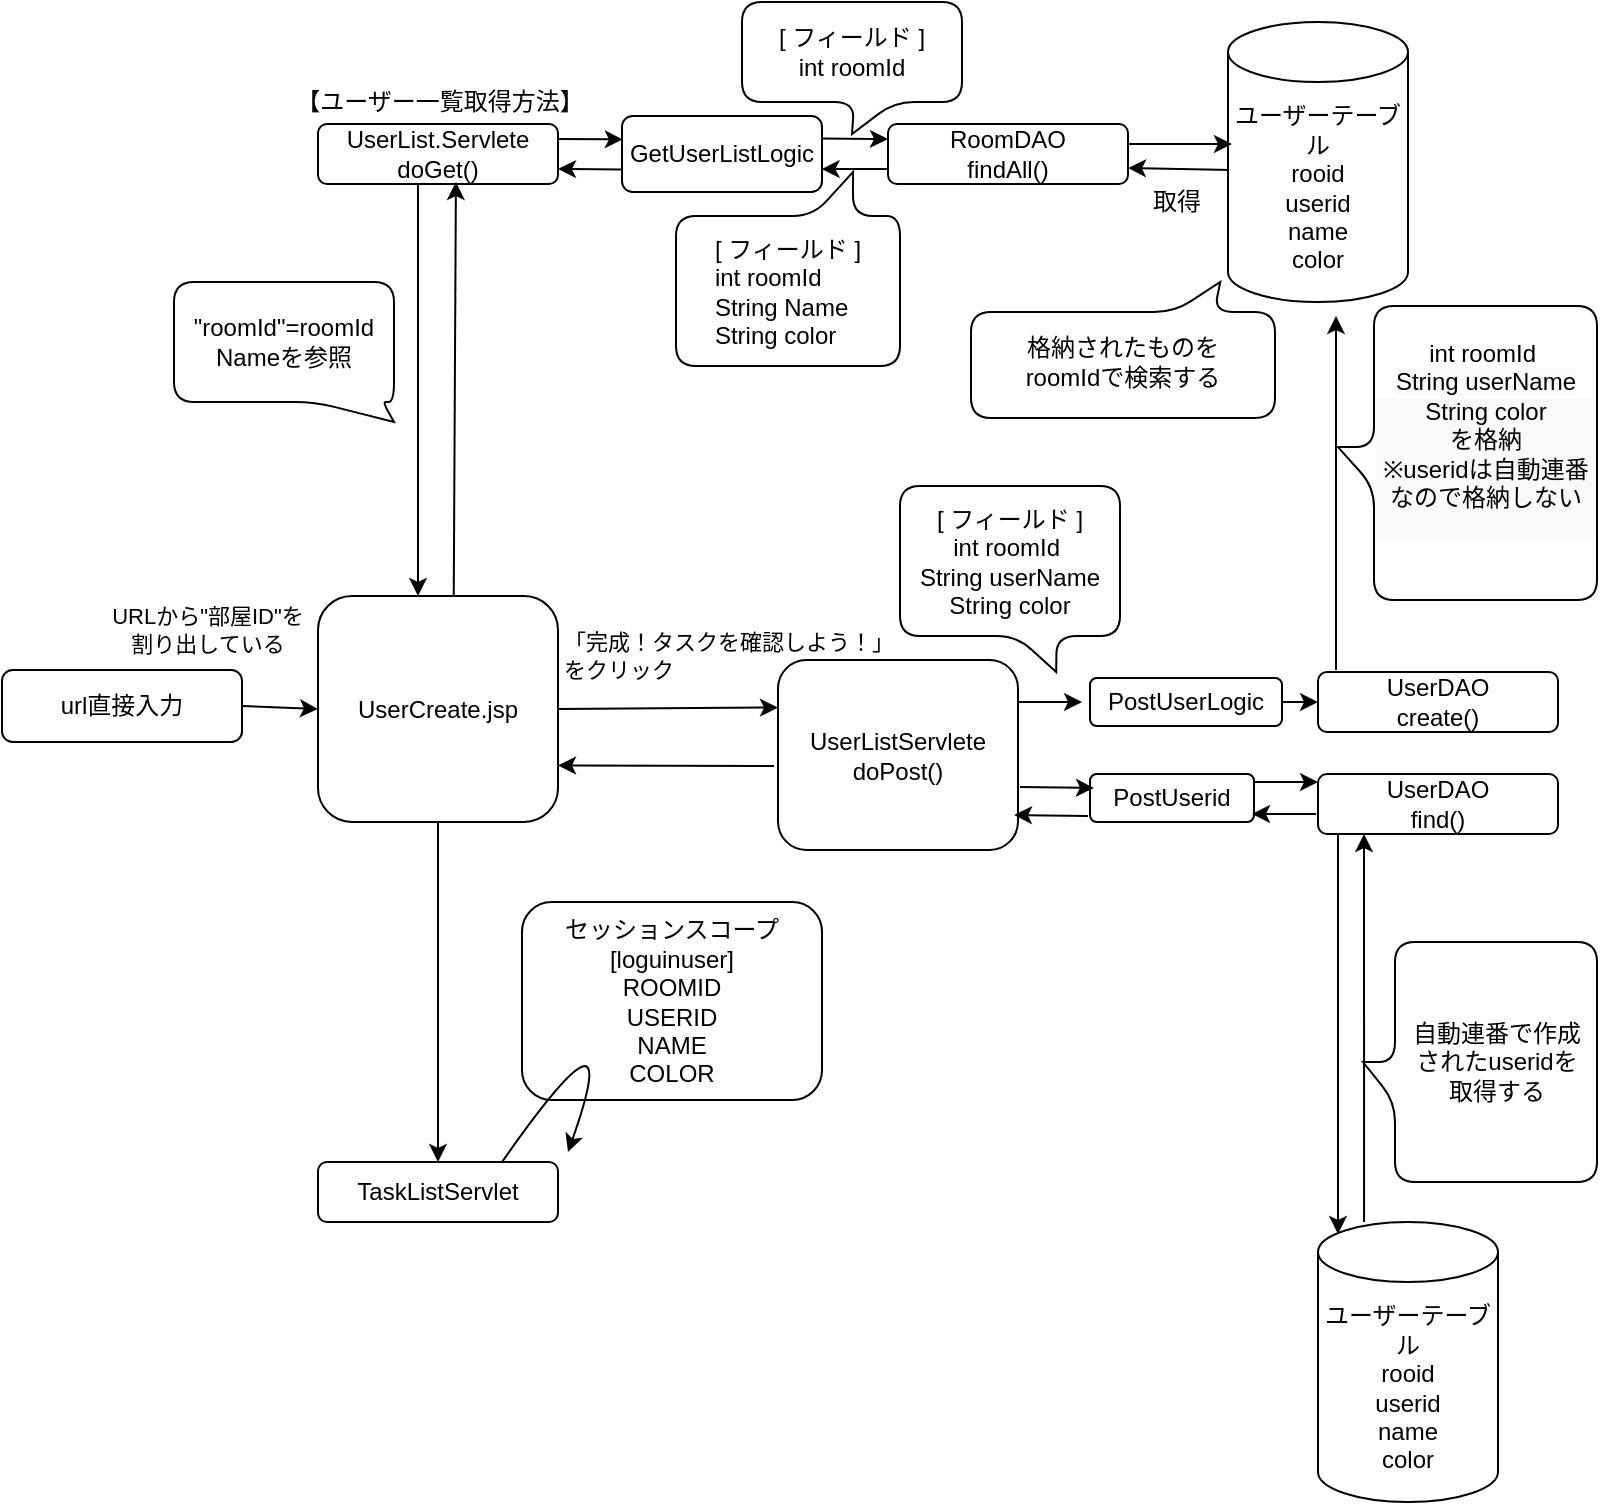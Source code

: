 <mxfile version="15.8.4" type="device"><diagram id="og8jgkJyTV0wIJ1lYBQK" name="Page-1"><mxGraphModel dx="868" dy="450" grid="1" gridSize="10" guides="1" tooltips="1" connect="1" arrows="1" fold="1" page="1" pageScale="1" pageWidth="827" pageHeight="1169" math="0" shadow="0"><root><mxCell id="0"/><mxCell id="1" parent="0"/><mxCell id="OV-c2eTKeG6n171GLp07-20" value="" style="endArrow=classic;html=1;rounded=0;exitX=0.075;exitY=-0.033;exitDx=0;exitDy=0;exitPerimeter=0;" edge="1" parent="1"><mxGeometry x="99" y="323" width="50" height="50" as="geometry"><mxPoint x="692" y="493" as="sourcePoint"/><mxPoint x="692" y="696" as="targetPoint"/></mxGeometry></mxCell><mxCell id="YQHPp7FEoJ7Yi6cuuBHC-59" value="" style="endArrow=classic;html=1;rounded=0;entryX=0.021;entryY=0.5;entryDx=0;entryDy=0;entryPerimeter=0;" parent="1" edge="1"><mxGeometry x="165" y="119" width="50" height="50" as="geometry"><mxPoint x="524" y="430" as="sourcePoint"/><mxPoint x="564.016" y="430" as="targetPoint"/></mxGeometry></mxCell><mxCell id="YQHPp7FEoJ7Yi6cuuBHC-62" value="" style="endArrow=classic;html=1;rounded=0;entryX=0;entryY=0.5;entryDx=0;entryDy=0;" parent="1" target="YQHPp7FEoJ7Yi6cuuBHC-53" edge="1"><mxGeometry x="171" y="119" width="50" height="50" as="geometry"><mxPoint x="650" y="430" as="sourcePoint"/><mxPoint x="693" y="427" as="targetPoint"/></mxGeometry></mxCell><mxCell id="oFdulmcrF5J3TAWayrse-9" value="" style="endArrow=classic;html=1;rounded=0;exitX=0.022;exitY=0.557;exitDx=0;exitDy=0;exitPerimeter=0;" parent="1" edge="1"><mxGeometry width="50" height="50" relative="1" as="geometry"><mxPoint x="638.98" y="163.98" as="sourcePoint"/><mxPoint x="587" y="163" as="targetPoint"/></mxGeometry></mxCell><mxCell id="YQHPp7FEoJ7Yi6cuuBHC-3" value="ユーザーテーブル&lt;br style=&quot;font-size: 12px;&quot;&gt;rooid&lt;br style=&quot;font-size: 12px;&quot;&gt;userid&lt;br style=&quot;font-size: 12px;&quot;&gt;name&lt;br style=&quot;font-size: 12px;&quot;&gt;color" style="shape=cylinder3;whiteSpace=wrap;html=1;boundedLbl=1;backgroundOutline=1;size=15;fontSize=12;" parent="1" vertex="1"><mxGeometry x="637" y="90" width="90" height="140" as="geometry"/></mxCell><mxCell id="YQHPp7FEoJ7Yi6cuuBHC-7" value="&lt;span&gt;UserList.Servlete&lt;/span&gt;&lt;br&gt;&lt;span&gt;doGet()&lt;/span&gt;" style="rounded=1;whiteSpace=wrap;html=1;" parent="1" vertex="1"><mxGeometry x="182" y="141" width="120" height="30" as="geometry"/></mxCell><mxCell id="YQHPp7FEoJ7Yi6cuuBHC-11" value="RoomDAO&lt;br&gt;findAll()" style="rounded=1;whiteSpace=wrap;html=1;" parent="1" vertex="1"><mxGeometry x="467" y="141" width="120" height="30" as="geometry"/></mxCell><mxCell id="YQHPp7FEoJ7Yi6cuuBHC-13" value="" style="endArrow=classic;html=1;rounded=0;exitX=0;exitY=0.75;exitDx=0;exitDy=0;entryX=0.998;entryY=0.699;entryDx=0;entryDy=0;entryPerimeter=0;" parent="1" source="YQHPp7FEoJ7Yi6cuuBHC-11" target="oFdulmcrF5J3TAWayrse-14" edge="1"><mxGeometry x="98" y="65" width="50" height="50" as="geometry"><mxPoint x="302" y="7" as="sourcePoint"/><mxPoint x="400" y="166" as="targetPoint"/></mxGeometry></mxCell><mxCell id="YQHPp7FEoJ7Yi6cuuBHC-25" value="" style="endArrow=classic;html=1;rounded=0;entryX=0;entryY=0.25;entryDx=0;entryDy=0;exitX=0.997;exitY=0.297;exitDx=0;exitDy=0;exitPerimeter=0;" parent="1" source="oFdulmcrF5J3TAWayrse-14" target="YQHPp7FEoJ7Yi6cuuBHC-11" edge="1"><mxGeometry x="98" y="65" width="50" height="50" as="geometry"><mxPoint x="400" y="151" as="sourcePoint"/><mxPoint x="352" y="-43" as="targetPoint"/></mxGeometry></mxCell><mxCell id="YQHPp7FEoJ7Yi6cuuBHC-26" value="[ フィールド ]&lt;br&gt;int roomId" style="shape=callout;whiteSpace=wrap;html=1;perimeter=calloutPerimeter;rounded=1;size=16;position=0.51;" parent="1" vertex="1"><mxGeometry x="394" y="80" width="110" height="66" as="geometry"/></mxCell><mxCell id="YQHPp7FEoJ7Yi6cuuBHC-29" value="&lt;span&gt;[ フィールド ]&lt;br&gt;&lt;div style=&quot;text-align: left&quot;&gt;&lt;span&gt;int roomId&lt;/span&gt;&lt;/div&gt;&lt;/span&gt;&lt;span&gt;&lt;div style=&quot;text-align: left&quot;&gt;&lt;span&gt;String Name&lt;/span&gt;&lt;/div&gt;&lt;/span&gt;&lt;span&gt;&lt;div style=&quot;text-align: left&quot;&gt;&lt;span&gt;String color&amp;nbsp;&lt;/span&gt;&lt;/div&gt;&lt;/span&gt;" style="shape=callout;whiteSpace=wrap;html=1;perimeter=calloutPerimeter;position2=0.21;size=22;position=0.21;rotation=0;base=20;direction=west;rounded=1;" parent="1" vertex="1"><mxGeometry x="361" y="165" width="112" height="97" as="geometry"/></mxCell><mxCell id="YQHPp7FEoJ7Yi6cuuBHC-31" value="" style="shape=callout;whiteSpace=wrap;html=1;perimeter=calloutPerimeter;position2=0.18;size=15;position=0.2;rotation=-180;base=20;rounded=1;" parent="1" vertex="1"><mxGeometry x="508.5" y="220" width="152" height="68" as="geometry"/></mxCell><mxCell id="YQHPp7FEoJ7Yi6cuuBHC-32" value="&lt;span style=&quot;background-color: rgb(255 , 255 , 255)&quot;&gt;格納されたものをroomIdで検索する&lt;/span&gt;" style="text;html=1;strokeColor=none;fillColor=none;align=center;verticalAlign=middle;whiteSpace=wrap;rounded=0;" parent="1" vertex="1"><mxGeometry x="519" y="240" width="131" height="40" as="geometry"/></mxCell><mxCell id="YQHPp7FEoJ7Yi6cuuBHC-34" value="" style="endArrow=classic;html=1;rounded=0;exitX=0.5;exitY=1;exitDx=0;exitDy=0;entryX=0.5;entryY=0;entryDx=0;entryDy=0;" parent="1" edge="1"><mxGeometry x="30" y="65" width="50" height="50" as="geometry"><mxPoint x="232" y="171" as="sourcePoint"/><mxPoint x="232" y="377.0" as="targetPoint"/></mxGeometry></mxCell><mxCell id="YQHPp7FEoJ7Yi6cuuBHC-35" value="【ユーザー一覧取得方法】" style="text;html=1;strokeColor=none;fillColor=none;align=center;verticalAlign=middle;whiteSpace=wrap;rounded=0;" parent="1" vertex="1"><mxGeometry x="168" y="118" width="150" height="23" as="geometry"/></mxCell><mxCell id="YQHPp7FEoJ7Yi6cuuBHC-38" value="&quot;roomId&quot;=roomId&lt;br&gt;Nameを参照" style="shape=callout;whiteSpace=wrap;html=1;perimeter=calloutPerimeter;fontFamily=Helvetica;fontSize=12;fontColor=rgba(0, 0, 0, 1);align=center;strokeColor=rgba(0, 0, 0, 1);fillColor=rgba(255, 255, 255, 1);position2=1;base=34;rounded=1;size=10;position=0.64;" parent="1" vertex="1"><mxGeometry x="110" y="220" width="110" height="70" as="geometry"/></mxCell><mxCell id="YQHPp7FEoJ7Yi6cuuBHC-40" value="&lt;span&gt;UserCreate.jsp&lt;/span&gt;" style="rounded=1;whiteSpace=wrap;html=1;" parent="1" vertex="1"><mxGeometry x="182" y="377" width="120" height="113" as="geometry"/></mxCell><mxCell id="YQHPp7FEoJ7Yi6cuuBHC-47" value="PostUserLogic" style="rounded=1;whiteSpace=wrap;html=1;arcSize=14;" parent="1" vertex="1"><mxGeometry x="568" y="418" width="96" height="24" as="geometry"/></mxCell><mxCell id="YQHPp7FEoJ7Yi6cuuBHC-49" value="&lt;span&gt;UserListServlete&lt;/span&gt;&lt;br&gt;&lt;span&gt;doPost()&lt;/span&gt;" style="rounded=1;whiteSpace=wrap;html=1;" parent="1" vertex="1"><mxGeometry x="412" y="409" width="120" height="95" as="geometry"/></mxCell><mxCell id="YQHPp7FEoJ7Yi6cuuBHC-53" value="UserDAO&lt;br&gt;create()" style="rounded=1;whiteSpace=wrap;html=1;" parent="1" vertex="1"><mxGeometry x="682" y="415" width="120" height="30" as="geometry"/></mxCell><mxCell id="YQHPp7FEoJ7Yi6cuuBHC-63" value="[ フィールド ]&lt;br&gt;&lt;div&gt;&lt;span&gt;int roomId&lt;/span&gt;&lt;span&gt;&amp;nbsp;&lt;/span&gt;&lt;/div&gt;String&amp;nbsp;&lt;span&gt;userName&lt;/span&gt;&lt;br&gt;&lt;div&gt;&lt;span&gt;String color&lt;/span&gt;&lt;/div&gt;" style="shape=callout;whiteSpace=wrap;html=1;perimeter=calloutPerimeter;position2=0.71;align=center;rounded=1;size=18;position=0.53;" parent="1" vertex="1"><mxGeometry x="473" y="322" width="110" height="93" as="geometry"/></mxCell><mxCell id="YQHPp7FEoJ7Yi6cuuBHC-66" value="int roomId&amp;nbsp;&lt;span style=&quot;background-color: rgb(248 , 249 , 250)&quot;&gt;&lt;br&gt;&lt;/span&gt;&lt;span style=&quot;background-color: rgb(248 , 249 , 250)&quot;&gt;String&amp;nbsp;&lt;/span&gt;&lt;span style=&quot;background-color: rgb(248 , 249 , 250)&quot;&gt;userName&lt;/span&gt;&lt;br style=&quot;background-color: rgb(248 , 249 , 250)&quot;&gt;&lt;div style=&quot;background-color: rgb(248 , 249 , 250)&quot;&gt;String color&lt;/div&gt;&lt;div style=&quot;background-color: rgb(248 , 249 , 250)&quot;&gt;を格納&lt;/div&gt;&lt;div style=&quot;background-color: rgb(248 , 249 , 250)&quot;&gt;&lt;span&gt;※useridは自動連番&lt;/span&gt;&lt;span&gt;なので格納しない&lt;/span&gt;&lt;br&gt;&lt;/div&gt;&lt;div style=&quot;background-color: rgb(248 , 249 , 250)&quot;&gt;&lt;span style=&quot;color: rgba(0 , 0 , 0 , 0) ; font-family: monospace ; font-size: 0px&quot;&gt;%3CmxGraphModel%3E%3Croot%3E%3CmxCell%20id%3D%220%22%2F%3E%3CmxCell%20id%3D%221%22%20parent%3D%220%22%2F%3E%3CmxCell%20id%3D%222%22%20value%3D%22%E2%80%BBuserid%E3%81%AF%E8%87%AA%E5%8B%95%E9%80%A3%E7%95%AA%26lt%3Bbr%26gt%3B%E3%81%AA%E3%81%AE%E3%81%A7%E6%A0%BC%E7%B4%8D%E3%81%97%E3%81%A6%E3%81%84%E3%81%AA%E3%81%84%22%20style%3D%22text%3Bhtml%3D1%3Balign%3Dcenter%3BverticalAlign%3Dmiddle%3Bresizable%3D0%3Bpoints%3D%5B%5D%3Bautosize%3D1%3BstrokeColor%3Dnone%3BfillColor%3Dnone%3B%22%20vertex%3D%221%22%20parent%3D%221%22%3E%3CmxGeometry%20x%3D%22680%22%20y%3D%22377%22%20width%3D%22140%22%20height%3D%2230%22%20as%3D%22geometry%22%2F%3E%3C%2FmxCell%3E%3C%2Froot%3E%3C%2FmxGraphModel%3E&lt;/span&gt;&lt;br&gt;&lt;/div&gt;&lt;span style=&quot;color: rgba(0 , 0 , 0 , 0) ; font-family: monospace ; font-size: 0px&quot;&gt;%3CmxGraphModel%3E%3Croot%3E%3CmxCell%20id%3D%220%22%2F%3E%3CmxCell%20id%3D%221%22%20parent%3D%220%22%2F%3E%3CmxCell%20id%3D%222%22%20value%3D%22%E2%80%BBuserid%E3%81%AF%E8%87%AA%E5%8B%95%E9%80%A3%E7%95%AA%26lt%3Bbr%26gt%3B%E3%81%AA%E3%81%AE%E3%81%A7%E6%A0%BC%E7%B4%8D%E3%81%97%E3%81%A6%E3%81%84%E3%81%AA%E3%81%84%22%20style%3D%22text%3Bhtml%3D1%3Balign%3Dcenter%3BverticalAlign%3Dmiddle%3Bresizable%3D0%3Bpoints%3D%5B%5D%3Bautosize%3D1%3BstrokeColor%3Dnone%3BfillColor%3Dnone%3B%22%20vertex%3D%221%22%20parent%3D%221%22%3E%3CmxGeometry%20x%3D%22680%22%20y%3D%22377%22%20width%3D%22140%22%20height%3D%2230%22%20as%3D%22geometry%22%2F%3E%3C%2FmxCell%3E%3C%2Froot%3E%3C%2FmxGraphModel%3E&lt;/span&gt;" style="shape=callout;whiteSpace=wrap;html=1;perimeter=calloutPerimeter;position2=0.48;size=18;position=0.48;rotation=0;base=20;rounded=1;direction=south;" parent="1" vertex="1"><mxGeometry x="692" y="232" width="129.5" height="147" as="geometry"/></mxCell><mxCell id="YQHPp7FEoJ7Yi6cuuBHC-69" value="「完成！タスクを確認しよう！」&lt;br&gt;をクリック" style="text;html=1;strokeColor=none;fillColor=none;align=left;verticalAlign=middle;whiteSpace=wrap;rounded=0;fontSize=11;" parent="1" vertex="1"><mxGeometry x="303" y="395" width="230" height="23" as="geometry"/></mxCell><mxCell id="X2CT8rs_QQrOpCFwEcnK-2" style="edgeStyle=orthogonalEdgeStyle;rounded=0;orthogonalLoop=1;jettySize=auto;html=1;exitX=0.5;exitY=1;exitDx=0;exitDy=0;" parent="1" source="YQHPp7FEoJ7Yi6cuuBHC-35" target="YQHPp7FEoJ7Yi6cuuBHC-35" edge="1"><mxGeometry x="40" y="65" as="geometry"/></mxCell><mxCell id="X2CT8rs_QQrOpCFwEcnK-11" value="" style="endArrow=classic;html=1;rounded=0;exitX=1;exitY=0.5;exitDx=0;exitDy=0;entryX=0;entryY=0.25;entryDx=0;entryDy=0;" parent="1" source="YQHPp7FEoJ7Yi6cuuBHC-40" target="YQHPp7FEoJ7Yi6cuuBHC-49" edge="1"><mxGeometry x="98" y="119" width="50" height="50" as="geometry"><mxPoint x="302" y="424" as="sourcePoint"/><mxPoint x="390" y="424" as="targetPoint"/></mxGeometry></mxCell><mxCell id="X2CT8rs_QQrOpCFwEcnK-13" value="&lt;font style=&quot;font-size: 12px&quot;&gt;セッションスコープ&lt;br&gt;&lt;span style=&quot;font-family: &amp;#34;arial&amp;#34;&quot;&gt;[loguinuser]&lt;br&gt;ROOMID&lt;br&gt;&lt;/span&gt;&lt;span style=&quot;font-family: &amp;#34;arial&amp;#34;&quot;&gt;USERID&lt;br&gt;&lt;/span&gt;&lt;span style=&quot;font-family: &amp;#34;arial&amp;#34;&quot;&gt;NAME&lt;br&gt;&lt;/span&gt;&lt;span style=&quot;font-family: &amp;#34;arial&amp;#34;&quot;&gt;COLOR&lt;/span&gt;&lt;/font&gt;&lt;span style=&quot;font-family: &amp;#34;arial&amp;#34; ; font-size: 12px&quot;&gt;&lt;br style=&quot;font-size: 12px&quot;&gt;&lt;/span&gt;" style="rounded=1;whiteSpace=wrap;html=1;fontSize=12;" parent="1" vertex="1"><mxGeometry x="284" y="530" width="150" height="99" as="geometry"/></mxCell><mxCell id="X2CT8rs_QQrOpCFwEcnK-14" value="" style="endArrow=classic;html=1;rounded=0;entryX=1;entryY=0.75;entryDx=0;entryDy=0;" parent="1" target="YQHPp7FEoJ7Yi6cuuBHC-40" edge="1"><mxGeometry x="40" y="119" width="50" height="50" as="geometry"><mxPoint x="410" y="462" as="sourcePoint"/><mxPoint x="302.96" y="441.95" as="targetPoint"/></mxGeometry></mxCell><mxCell id="X2CT8rs_QQrOpCFwEcnK-3" value="url直接入力" style="rounded=1;whiteSpace=wrap;html=1;" parent="1" vertex="1"><mxGeometry x="24" y="414" width="120" height="36" as="geometry"/></mxCell><mxCell id="X2CT8rs_QQrOpCFwEcnK-4" value="" style="endArrow=classic;html=1;rounded=0;exitX=1;exitY=0.5;exitDx=0;exitDy=0;entryX=0;entryY=0.5;entryDx=0;entryDy=0;" parent="1" source="X2CT8rs_QQrOpCFwEcnK-3" target="YQHPp7FEoJ7Yi6cuuBHC-40" edge="1"><mxGeometry x="40" y="147" width="50" height="50" as="geometry"><mxPoint x="502" y="267" as="sourcePoint"/><mxPoint x="202" y="162" as="targetPoint"/></mxGeometry></mxCell><mxCell id="oFdulmcrF5J3TAWayrse-4" value="" style="endArrow=classic;html=1;rounded=0;entryX=0.658;entryY=0.967;entryDx=0;entryDy=0;entryPerimeter=0;exitX=0.649;exitY=-0.002;exitDx=0;exitDy=0;exitPerimeter=0;" parent="1" edge="1"><mxGeometry x="30" y="65" width="50" height="50" as="geometry"><mxPoint x="249.88" y="376.78" as="sourcePoint"/><mxPoint x="250.96" y="170.01" as="targetPoint"/></mxGeometry></mxCell><mxCell id="oFdulmcrF5J3TAWayrse-6" value="" style="endArrow=classic;html=1;rounded=0;exitX=0.075;exitY=-0.033;exitDx=0;exitDy=0;exitPerimeter=0;entryX=0.6;entryY=1.05;entryDx=0;entryDy=0;entryPerimeter=0;" parent="1" source="YQHPp7FEoJ7Yi6cuuBHC-53" edge="1" target="YQHPp7FEoJ7Yi6cuuBHC-3"><mxGeometry x="98" y="65" width="50" height="50" as="geometry"><mxPoint x="358" y="345" as="sourcePoint"/><mxPoint x="704" y="230" as="targetPoint"/></mxGeometry></mxCell><mxCell id="oFdulmcrF5J3TAWayrse-8" value="" style="endArrow=classic;html=1;rounded=0;entryX=0.022;entryY=0.436;entryDx=0;entryDy=0;entryPerimeter=0;" parent="1" target="YQHPp7FEoJ7Yi6cuuBHC-3" edge="1"><mxGeometry x="98" y="65" width="50" height="50" as="geometry"><mxPoint x="587" y="151" as="sourcePoint"/><mxPoint x="618" y="151" as="targetPoint"/></mxGeometry></mxCell><mxCell id="oFdulmcrF5J3TAWayrse-14" value="GetUserListLogic" style="rounded=1;whiteSpace=wrap;html=1;arcSize=14;" parent="1" vertex="1"><mxGeometry x="334" y="137" width="100" height="38" as="geometry"/></mxCell><mxCell id="oFdulmcrF5J3TAWayrse-17" value="" style="endArrow=classic;html=1;rounded=0;exitX=1;exitY=0.25;exitDx=0;exitDy=0;entryX=0.004;entryY=0.308;entryDx=0;entryDy=0;entryPerimeter=0;" parent="1" source="YQHPp7FEoJ7Yi6cuuBHC-7" target="oFdulmcrF5J3TAWayrse-14" edge="1"><mxGeometry x="108" y="75" width="50" height="50" as="geometry"><mxPoint x="410" y="159.5" as="sourcePoint"/><mxPoint x="330" y="149" as="targetPoint"/></mxGeometry></mxCell><mxCell id="oFdulmcrF5J3TAWayrse-20" value="" style="endArrow=classic;html=1;rounded=0;entryX=1;entryY=0.75;entryDx=0;entryDy=0;exitX=-0.002;exitY=0.703;exitDx=0;exitDy=0;exitPerimeter=0;" parent="1" source="oFdulmcrF5J3TAWayrse-14" target="YQHPp7FEoJ7Yi6cuuBHC-7" edge="1"><mxGeometry x="108" y="75" width="50" height="50" as="geometry"><mxPoint x="330" y="164" as="sourcePoint"/><mxPoint x="410" y="176" as="targetPoint"/></mxGeometry></mxCell><mxCell id="oFdulmcrF5J3TAWayrse-28" value="URLから&quot;部屋ID&quot;を&lt;br&gt;割り出している" style="text;html=1;strokeColor=none;fillColor=none;align=center;verticalAlign=middle;whiteSpace=wrap;rounded=0;fontSize=11;" parent="1" vertex="1"><mxGeometry x="72" y="374" width="110" height="40" as="geometry"/></mxCell><mxCell id="OV-c2eTKeG6n171GLp07-3" value="取得" style="text;html=1;align=center;verticalAlign=middle;resizable=0;points=[];autosize=1;strokeColor=none;fillColor=none;" vertex="1" parent="1"><mxGeometry x="591" y="170" width="40" height="20" as="geometry"/></mxCell><mxCell id="YQHPp7FEoJ7Yi6cuuBHC-74" value="TaskListServlet" style="rounded=1;whiteSpace=wrap;html=1;" parent="1" vertex="1"><mxGeometry x="182" y="660" width="120" height="30" as="geometry"/></mxCell><mxCell id="OV-c2eTKeG6n171GLp07-7" value="" style="endArrow=classic;html=1;fontFamily=Helvetica;fontSize=11;fontColor=rgba(0, 0, 0, 1);align=center;strokeColor=rgba(0, 0, 0, 1);" edge="1" parent="1" source="YQHPp7FEoJ7Yi6cuuBHC-40" target="YQHPp7FEoJ7Yi6cuuBHC-74"><mxGeometry x="40" y="147" width="50" height="50" as="geometry"><mxPoint x="242" y="487" as="sourcePoint"/><mxPoint x="242" y="667" as="targetPoint"/></mxGeometry></mxCell><mxCell id="OV-c2eTKeG6n171GLp07-15" value="PostUserid" style="rounded=1;whiteSpace=wrap;html=1;arcSize=14;" vertex="1" parent="1"><mxGeometry x="568" y="466" width="82" height="24" as="geometry"/></mxCell><mxCell id="OV-c2eTKeG6n171GLp07-16" value="" style="endArrow=classic;html=1;rounded=0;fontSize=12;" edge="1" parent="1"><mxGeometry width="50" height="50" relative="1" as="geometry"><mxPoint x="533" y="472.5" as="sourcePoint"/><mxPoint x="570" y="473" as="targetPoint"/></mxGeometry></mxCell><mxCell id="OV-c2eTKeG6n171GLp07-17" value="" style="endArrow=classic;html=1;rounded=0;fontSize=12;" edge="1" parent="1"><mxGeometry width="50" height="50" relative="1" as="geometry"><mxPoint x="567" y="487" as="sourcePoint"/><mxPoint x="530" y="486.5" as="targetPoint"/></mxGeometry></mxCell><mxCell id="OV-c2eTKeG6n171GLp07-18" value="UserDAO&lt;br&gt;find()" style="rounded=1;whiteSpace=wrap;html=1;" vertex="1" parent="1"><mxGeometry x="682" y="466" width="120" height="30" as="geometry"/></mxCell><mxCell id="OV-c2eTKeG6n171GLp07-19" value="ユーザーテーブル&lt;br style=&quot;font-size: 12px;&quot;&gt;rooid&lt;br style=&quot;font-size: 12px;&quot;&gt;userid&lt;br style=&quot;font-size: 12px;&quot;&gt;name&lt;br style=&quot;font-size: 12px;&quot;&gt;color" style="shape=cylinder3;whiteSpace=wrap;html=1;boundedLbl=1;backgroundOutline=1;size=15;fontSize=12;" vertex="1" parent="1"><mxGeometry x="682" y="690" width="90" height="140" as="geometry"/></mxCell><mxCell id="OV-c2eTKeG6n171GLp07-21" value="" style="endArrow=classic;html=1;rounded=0;exitX=0.256;exitY=0;exitDx=0;exitDy=0;exitPerimeter=0;" edge="1" parent="1" source="OV-c2eTKeG6n171GLp07-19"><mxGeometry x="112" y="326" width="50" height="50" as="geometry"><mxPoint x="705" y="610" as="sourcePoint"/><mxPoint x="705" y="496" as="targetPoint"/></mxGeometry></mxCell><mxCell id="OV-c2eTKeG6n171GLp07-22" value="" style="endArrow=classic;html=1;rounded=0;entryX=0;entryY=0.5;entryDx=0;entryDy=0;" edge="1" parent="1"><mxGeometry x="171" y="159" width="50" height="50" as="geometry"><mxPoint x="650" y="470" as="sourcePoint"/><mxPoint x="682" y="470" as="targetPoint"/></mxGeometry></mxCell><mxCell id="OV-c2eTKeG6n171GLp07-23" value="" style="endArrow=classic;html=1;rounded=0;entryX=0;entryY=0.5;entryDx=0;entryDy=0;" edge="1" parent="1"><mxGeometry x="170" y="175" width="50" height="50" as="geometry"><mxPoint x="681" y="486" as="sourcePoint"/><mxPoint x="649" y="486" as="targetPoint"/></mxGeometry></mxCell><mxCell id="OV-c2eTKeG6n171GLp07-24" value="自動連番で作成&lt;br&gt;されたuseridを&lt;br&gt;取得する" style="shape=callout;whiteSpace=wrap;html=1;perimeter=calloutPerimeter;fontSize=12;align=center;direction=south;flipV=0;flipH=0;rounded=1;size=16;position=0.5;" vertex="1" parent="1"><mxGeometry x="704.5" y="550" width="117" height="120" as="geometry"/></mxCell><mxCell id="OV-c2eTKeG6n171GLp07-25" value="" style="endArrow=classic;html=1;fontSize=12;curved=1;entryX=0.9;entryY=-0.167;entryDx=0;entryDy=0;entryPerimeter=0;exitX=0.625;exitY=0;exitDx=0;exitDy=0;exitPerimeter=0;" edge="1" parent="1"><mxGeometry width="50" height="50" relative="1" as="geometry"><mxPoint x="274" y="660" as="sourcePoint"/><mxPoint x="307" y="654.99" as="targetPoint"/><Array as="points"><mxPoint x="337" y="570"/></Array></mxGeometry></mxCell></root></mxGraphModel></diagram></mxfile>